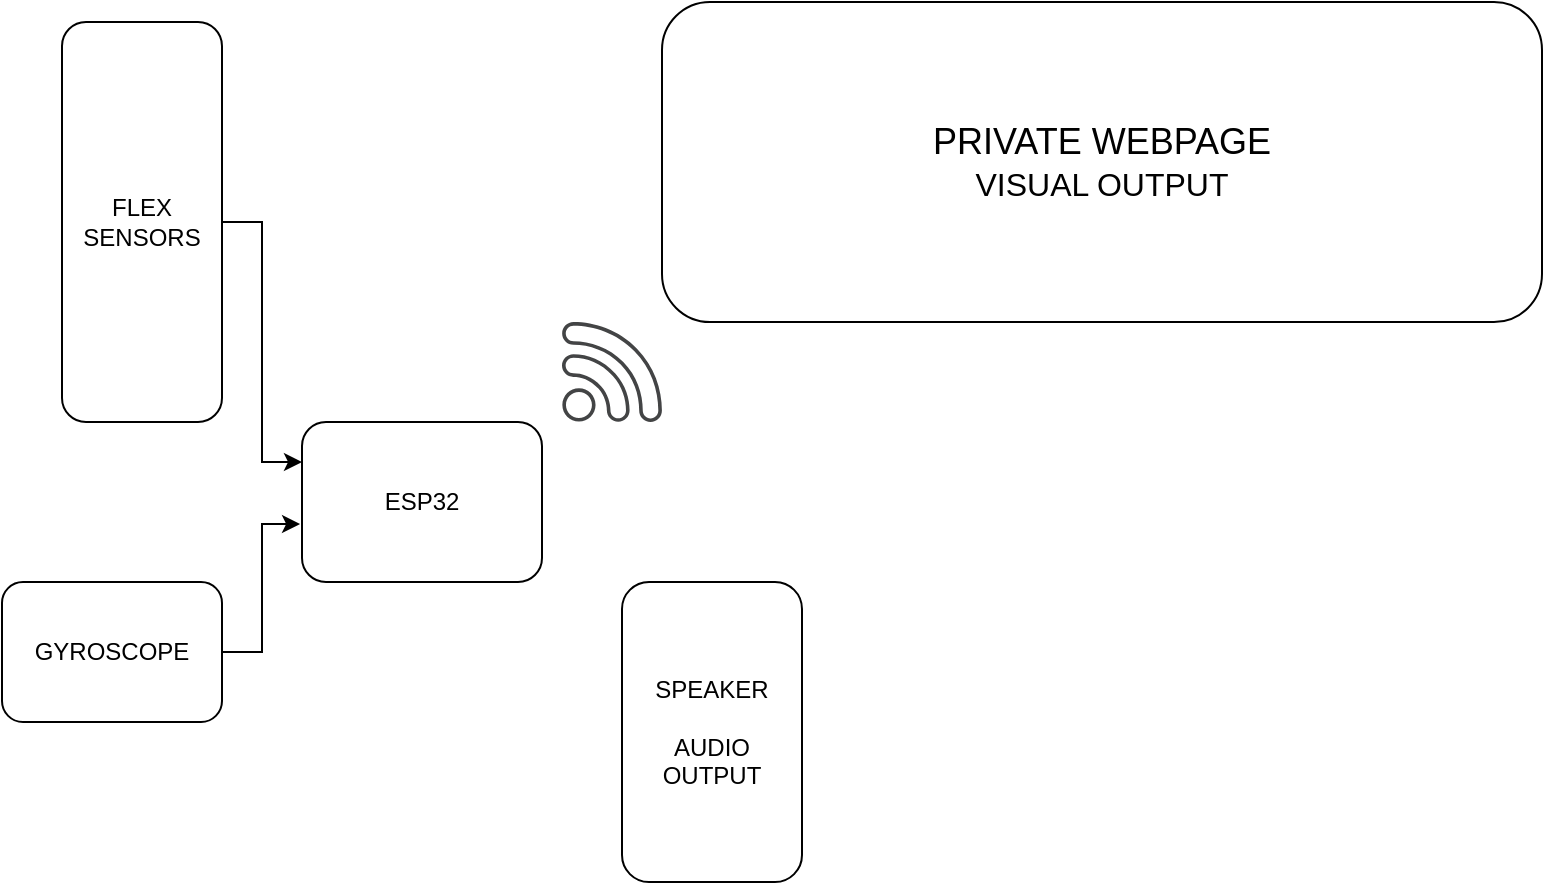 <mxfile version="26.0.11">
  <diagram name="Page-1" id="8EW6QzuMCo8ZkhSTKPlF">
    <mxGraphModel dx="934" dy="962" grid="1" gridSize="10" guides="1" tooltips="1" connect="1" arrows="1" fold="1" page="1" pageScale="1" pageWidth="850" pageHeight="1100" math="0" shadow="0">
      <root>
        <mxCell id="0" />
        <mxCell id="1" parent="0" />
        <mxCell id="X6aKahbuYNGPBKJHZ_4B-1" value="ESP32" style="rounded=1;whiteSpace=wrap;html=1;" vertex="1" parent="1">
          <mxGeometry x="200" y="240" width="120" height="80" as="geometry" />
        </mxCell>
        <mxCell id="X6aKahbuYNGPBKJHZ_4B-3" style="edgeStyle=orthogonalEdgeStyle;rounded=0;orthogonalLoop=1;jettySize=auto;html=1;exitX=1;exitY=0.5;exitDx=0;exitDy=0;entryX=0;entryY=0.25;entryDx=0;entryDy=0;" edge="1" parent="1" source="X6aKahbuYNGPBKJHZ_4B-2" target="X6aKahbuYNGPBKJHZ_4B-1">
          <mxGeometry relative="1" as="geometry" />
        </mxCell>
        <mxCell id="X6aKahbuYNGPBKJHZ_4B-2" value="FLEX&lt;div&gt;SENSORS&lt;/div&gt;" style="rounded=1;whiteSpace=wrap;html=1;" vertex="1" parent="1">
          <mxGeometry x="80" y="40" width="80" height="200" as="geometry" />
        </mxCell>
        <mxCell id="X6aKahbuYNGPBKJHZ_4B-4" value="GYROSCOPE" style="rounded=1;whiteSpace=wrap;html=1;" vertex="1" parent="1">
          <mxGeometry x="50" y="320" width="110" height="70" as="geometry" />
        </mxCell>
        <mxCell id="X6aKahbuYNGPBKJHZ_4B-5" style="edgeStyle=orthogonalEdgeStyle;rounded=0;orthogonalLoop=1;jettySize=auto;html=1;entryX=-0.008;entryY=0.638;entryDx=0;entryDy=0;entryPerimeter=0;" edge="1" parent="1" source="X6aKahbuYNGPBKJHZ_4B-4" target="X6aKahbuYNGPBKJHZ_4B-1">
          <mxGeometry relative="1" as="geometry" />
        </mxCell>
        <mxCell id="X6aKahbuYNGPBKJHZ_4B-8" value="SPEAKER&lt;div&gt;&lt;br&gt;&lt;div&gt;AUDIO OUTPUT&lt;/div&gt;&lt;/div&gt;" style="rounded=1;whiteSpace=wrap;html=1;" vertex="1" parent="1">
          <mxGeometry x="360" y="320" width="90" height="150" as="geometry" />
        </mxCell>
        <mxCell id="X6aKahbuYNGPBKJHZ_4B-9" value="&lt;font style=&quot;font-size: 18px;&quot;&gt;PRIVATE WEBPAGE&lt;/font&gt;&lt;div&gt;&lt;font size=&quot;3&quot;&gt;VISUAL OUTPUT&lt;/font&gt;&lt;/div&gt;" style="rounded=1;whiteSpace=wrap;html=1;" vertex="1" parent="1">
          <mxGeometry x="380" y="30" width="440" height="160" as="geometry" />
        </mxCell>
        <mxCell id="X6aKahbuYNGPBKJHZ_4B-10" value="" style="sketch=0;pointerEvents=1;shadow=0;dashed=0;html=1;strokeColor=none;fillColor=#434445;aspect=fixed;labelPosition=center;verticalLabelPosition=bottom;verticalAlign=top;align=center;outlineConnect=0;shape=mxgraph.vvd.wi_fi;" vertex="1" parent="1">
          <mxGeometry x="330" y="190" width="50" height="50" as="geometry" />
        </mxCell>
      </root>
    </mxGraphModel>
  </diagram>
</mxfile>
